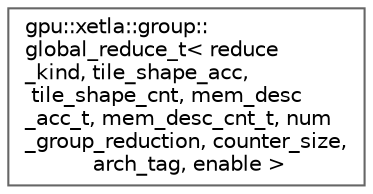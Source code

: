 digraph "Graphical Class Hierarchy"
{
 // LATEX_PDF_SIZE
  bgcolor="transparent";
  edge [fontname=Helvetica,fontsize=10,labelfontname=Helvetica,labelfontsize=10];
  node [fontname=Helvetica,fontsize=10,shape=box,height=0.2,width=0.4];
  rankdir="LR";
  Node0 [id="Node000000",label="gpu::xetla::group::\lglobal_reduce_t\< reduce\l_kind, tile_shape_acc,\l tile_shape_cnt, mem_desc\l_acc_t, mem_desc_cnt_t, num\l_group_reduction, counter_size,\l arch_tag, enable \>",height=0.2,width=0.4,color="grey40", fillcolor="white", style="filled",URL="$classgpu_1_1xetla_1_1group_1_1global__reduce__t.html",tooltip="Cross group global reduction."];
}

